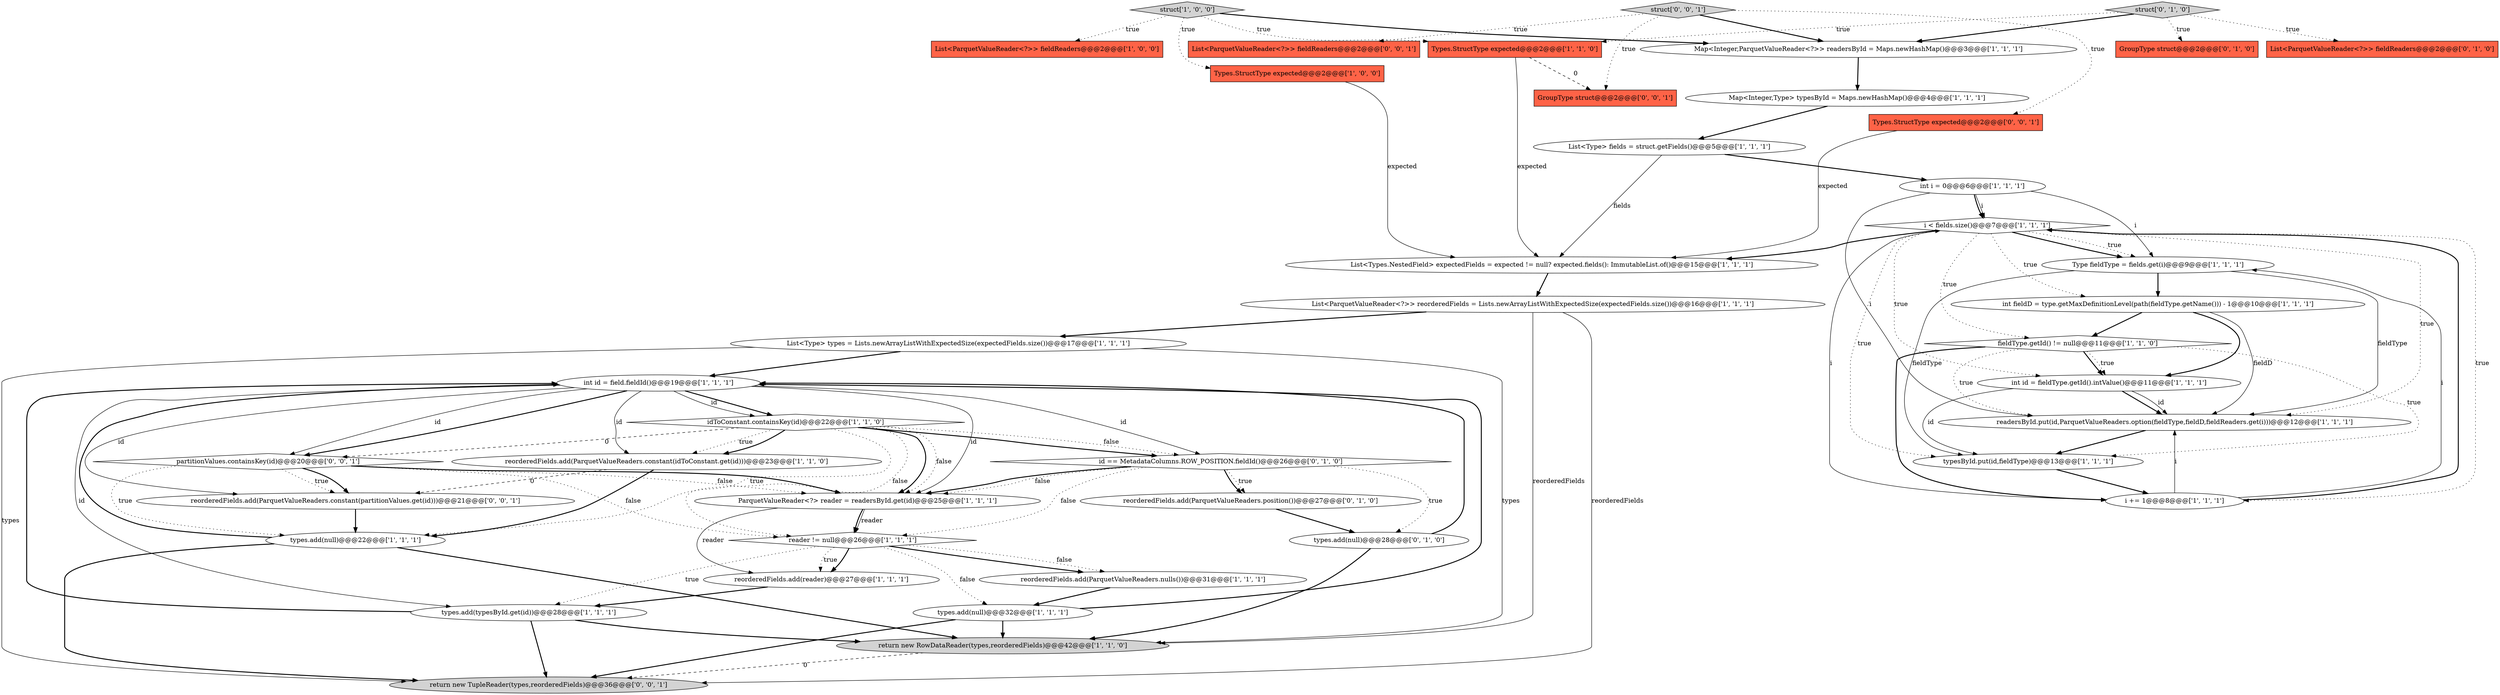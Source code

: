 digraph {
17 [style = filled, label = "Types.StructType expected@@@2@@@['1', '1', '0']", fillcolor = tomato, shape = box image = "AAA0AAABBB1BBB"];
40 [style = filled, label = "partitionValues.containsKey(id)@@@20@@@['0', '0', '1']", fillcolor = white, shape = diamond image = "AAA0AAABBB3BBB"];
5 [style = filled, label = "Type fieldType = fields.get(i)@@@9@@@['1', '1', '1']", fillcolor = white, shape = ellipse image = "AAA0AAABBB1BBB"];
36 [style = filled, label = "reorderedFields.add(ParquetValueReaders.constant(partitionValues.get(id)))@@@21@@@['0', '0', '1']", fillcolor = white, shape = ellipse image = "AAA0AAABBB3BBB"];
15 [style = filled, label = "idToConstant.containsKey(id)@@@22@@@['1', '1', '0']", fillcolor = white, shape = diamond image = "AAA0AAABBB1BBB"];
19 [style = filled, label = "readersById.put(id,ParquetValueReaders.option(fieldType,fieldD,fieldReaders.get(i)))@@@12@@@['1', '1', '1']", fillcolor = white, shape = ellipse image = "AAA0AAABBB1BBB"];
33 [style = filled, label = "GroupType struct@@@2@@@['0', '1', '0']", fillcolor = tomato, shape = box image = "AAA0AAABBB2BBB"];
23 [style = filled, label = "ParquetValueReader<?> reader = readersById.get(id)@@@25@@@['1', '1', '1']", fillcolor = white, shape = ellipse image = "AAA0AAABBB1BBB"];
26 [style = filled, label = "List<ParquetValueReader<?>> reorderedFields = Lists.newArrayListWithExpectedSize(expectedFields.size())@@@16@@@['1', '1', '1']", fillcolor = white, shape = ellipse image = "AAA0AAABBB1BBB"];
0 [style = filled, label = "reorderedFields.add(reader)@@@27@@@['1', '1', '1']", fillcolor = white, shape = ellipse image = "AAA0AAABBB1BBB"];
9 [style = filled, label = "int i = 0@@@6@@@['1', '1', '1']", fillcolor = white, shape = ellipse image = "AAA0AAABBB1BBB"];
8 [style = filled, label = "i += 1@@@8@@@['1', '1', '1']", fillcolor = white, shape = ellipse image = "AAA0AAABBB1BBB"];
10 [style = filled, label = "i < fields.size()@@@7@@@['1', '1', '1']", fillcolor = white, shape = diamond image = "AAA0AAABBB1BBB"];
39 [style = filled, label = "return new TupleReader(types,reorderedFields)@@@36@@@['0', '0', '1']", fillcolor = lightgray, shape = ellipse image = "AAA0AAABBB3BBB"];
41 [style = filled, label = "List<ParquetValueReader<?>> fieldReaders@@@2@@@['0', '0', '1']", fillcolor = tomato, shape = box image = "AAA0AAABBB3BBB"];
27 [style = filled, label = "reorderedFields.add(ParquetValueReaders.constant(idToConstant.get(id)))@@@23@@@['1', '1', '0']", fillcolor = white, shape = ellipse image = "AAA0AAABBB1BBB"];
35 [style = filled, label = "reorderedFields.add(ParquetValueReaders.position())@@@27@@@['0', '1', '0']", fillcolor = white, shape = ellipse image = "AAA1AAABBB2BBB"];
29 [style = filled, label = "List<Types.NestedField> expectedFields = expected != null? expected.fields(): ImmutableList.of()@@@15@@@['1', '1', '1']", fillcolor = white, shape = ellipse image = "AAA0AAABBB1BBB"];
20 [style = filled, label = "fieldType.getId() != null@@@11@@@['1', '1', '0']", fillcolor = white, shape = diamond image = "AAA0AAABBB1BBB"];
3 [style = filled, label = "return new RowDataReader(types,reorderedFields)@@@42@@@['1', '1', '0']", fillcolor = lightgray, shape = ellipse image = "AAA0AAABBB1BBB"];
4 [style = filled, label = "types.add(null)@@@32@@@['1', '1', '1']", fillcolor = white, shape = ellipse image = "AAA0AAABBB1BBB"];
18 [style = filled, label = "types.add(typesById.get(id))@@@28@@@['1', '1', '1']", fillcolor = white, shape = ellipse image = "AAA0AAABBB1BBB"];
22 [style = filled, label = "List<Type> types = Lists.newArrayListWithExpectedSize(expectedFields.size())@@@17@@@['1', '1', '1']", fillcolor = white, shape = ellipse image = "AAA0AAABBB1BBB"];
42 [style = filled, label = "GroupType struct@@@2@@@['0', '0', '1']", fillcolor = tomato, shape = box image = "AAA0AAABBB3BBB"];
25 [style = filled, label = "int fieldD = type.getMaxDefinitionLevel(path(fieldType.getName())) - 1@@@10@@@['1', '1', '1']", fillcolor = white, shape = ellipse image = "AAA0AAABBB1BBB"];
2 [style = filled, label = "types.add(null)@@@22@@@['1', '1', '1']", fillcolor = white, shape = ellipse image = "AAA0AAABBB1BBB"];
32 [style = filled, label = "types.add(null)@@@28@@@['0', '1', '0']", fillcolor = white, shape = ellipse image = "AAA1AAABBB2BBB"];
21 [style = filled, label = "struct['1', '0', '0']", fillcolor = lightgray, shape = diamond image = "AAA0AAABBB1BBB"];
30 [style = filled, label = "List<ParquetValueReader<?>> fieldReaders@@@2@@@['0', '1', '0']", fillcolor = tomato, shape = box image = "AAA0AAABBB2BBB"];
1 [style = filled, label = "Map<Integer,Type> typesById = Maps.newHashMap()@@@4@@@['1', '1', '1']", fillcolor = white, shape = ellipse image = "AAA0AAABBB1BBB"];
6 [style = filled, label = "int id = field.fieldId()@@@19@@@['1', '1', '1']", fillcolor = white, shape = ellipse image = "AAA0AAABBB1BBB"];
24 [style = filled, label = "reader != null@@@26@@@['1', '1', '1']", fillcolor = white, shape = diamond image = "AAA0AAABBB1BBB"];
34 [style = filled, label = "id == MetadataColumns.ROW_POSITION.fieldId()@@@26@@@['0', '1', '0']", fillcolor = white, shape = diamond image = "AAA1AAABBB2BBB"];
11 [style = filled, label = "List<Type> fields = struct.getFields()@@@5@@@['1', '1', '1']", fillcolor = white, shape = ellipse image = "AAA0AAABBB1BBB"];
14 [style = filled, label = "List<ParquetValueReader<?>> fieldReaders@@@2@@@['1', '0', '0']", fillcolor = tomato, shape = box image = "AAA0AAABBB1BBB"];
7 [style = filled, label = "Types.StructType expected@@@2@@@['1', '0', '0']", fillcolor = tomato, shape = box image = "AAA0AAABBB1BBB"];
13 [style = filled, label = "int id = fieldType.getId().intValue()@@@11@@@['1', '1', '1']", fillcolor = white, shape = ellipse image = "AAA0AAABBB1BBB"];
12 [style = filled, label = "Map<Integer,ParquetValueReader<?>> readersById = Maps.newHashMap()@@@3@@@['1', '1', '1']", fillcolor = white, shape = ellipse image = "AAA0AAABBB1BBB"];
38 [style = filled, label = "Types.StructType expected@@@2@@@['0', '0', '1']", fillcolor = tomato, shape = box image = "AAA0AAABBB3BBB"];
28 [style = filled, label = "typesById.put(id,fieldType)@@@13@@@['1', '1', '1']", fillcolor = white, shape = ellipse image = "AAA0AAABBB1BBB"];
37 [style = filled, label = "struct['0', '0', '1']", fillcolor = lightgray, shape = diamond image = "AAA0AAABBB3BBB"];
31 [style = filled, label = "struct['0', '1', '0']", fillcolor = lightgray, shape = diamond image = "AAA0AAABBB2BBB"];
16 [style = filled, label = "reorderedFields.add(ParquetValueReaders.nulls())@@@31@@@['1', '1', '1']", fillcolor = white, shape = ellipse image = "AAA0AAABBB1BBB"];
4->6 [style = bold, label=""];
15->34 [style = dotted, label="false"];
19->28 [style = bold, label=""];
24->4 [style = dotted, label="false"];
36->2 [style = bold, label=""];
34->23 [style = bold, label=""];
12->1 [style = bold, label=""];
23->24 [style = solid, label="reader"];
40->2 [style = dotted, label="true"];
5->19 [style = solid, label="fieldType"];
35->32 [style = bold, label=""];
1->11 [style = bold, label=""];
5->28 [style = solid, label="fieldType"];
34->24 [style = dotted, label="false"];
15->2 [style = dotted, label="true"];
17->42 [style = dashed, label="0"];
25->13 [style = bold, label=""];
21->7 [style = dotted, label="true"];
31->30 [style = dotted, label="true"];
13->28 [style = solid, label="id"];
15->34 [style = bold, label=""];
21->14 [style = dotted, label="true"];
10->5 [style = dotted, label="true"];
4->3 [style = bold, label=""];
10->5 [style = bold, label=""];
20->28 [style = dotted, label="true"];
26->3 [style = solid, label="reorderedFields"];
25->19 [style = solid, label="fieldD"];
26->22 [style = bold, label=""];
10->13 [style = dotted, label="true"];
9->19 [style = solid, label="i"];
16->4 [style = bold, label=""];
22->3 [style = solid, label="types"];
6->15 [style = bold, label=""];
6->40 [style = solid, label="id"];
15->23 [style = bold, label=""];
31->33 [style = dotted, label="true"];
28->8 [style = bold, label=""];
21->17 [style = dotted, label="true"];
24->0 [style = bold, label=""];
2->3 [style = bold, label=""];
27->36 [style = dashed, label="0"];
37->41 [style = dotted, label="true"];
6->15 [style = solid, label="id"];
10->8 [style = dotted, label="true"];
8->10 [style = solid, label="i"];
15->40 [style = dashed, label="0"];
40->23 [style = dotted, label="false"];
34->35 [style = bold, label=""];
10->20 [style = dotted, label="true"];
20->19 [style = dotted, label="true"];
10->19 [style = dotted, label="true"];
9->5 [style = solid, label="i"];
6->23 [style = solid, label="id"];
24->16 [style = dotted, label="false"];
9->10 [style = solid, label="i"];
8->10 [style = bold, label=""];
18->6 [style = bold, label=""];
9->10 [style = bold, label=""];
38->29 [style = solid, label="expected"];
17->29 [style = solid, label="expected"];
15->27 [style = dotted, label="true"];
13->19 [style = bold, label=""];
6->34 [style = solid, label="id"];
2->39 [style = bold, label=""];
27->2 [style = bold, label=""];
22->6 [style = bold, label=""];
40->23 [style = bold, label=""];
15->23 [style = dotted, label="false"];
18->39 [style = bold, label=""];
13->19 [style = solid, label="id"];
20->8 [style = bold, label=""];
31->12 [style = bold, label=""];
8->19 [style = solid, label="i"];
26->39 [style = solid, label="reorderedFields"];
37->38 [style = dotted, label="true"];
20->13 [style = bold, label=""];
37->12 [style = bold, label=""];
24->16 [style = bold, label=""];
7->29 [style = solid, label="expected"];
37->42 [style = dotted, label="true"];
32->6 [style = bold, label=""];
20->13 [style = dotted, label="true"];
2->6 [style = bold, label=""];
40->36 [style = dotted, label="true"];
34->23 [style = dotted, label="false"];
23->0 [style = solid, label="reader"];
8->5 [style = solid, label="i"];
24->18 [style = dotted, label="true"];
18->3 [style = bold, label=""];
6->18 [style = solid, label="id"];
22->39 [style = solid, label="types"];
15->24 [style = dotted, label="false"];
24->0 [style = dotted, label="true"];
23->24 [style = bold, label=""];
3->39 [style = dashed, label="0"];
40->36 [style = bold, label=""];
25->20 [style = bold, label=""];
40->24 [style = dotted, label="false"];
4->39 [style = bold, label=""];
10->28 [style = dotted, label="true"];
34->35 [style = dotted, label="true"];
11->9 [style = bold, label=""];
10->29 [style = bold, label=""];
21->12 [style = bold, label=""];
15->27 [style = bold, label=""];
6->36 [style = solid, label="id"];
10->25 [style = dotted, label="true"];
34->32 [style = dotted, label="true"];
5->25 [style = bold, label=""];
31->17 [style = dotted, label="true"];
32->3 [style = bold, label=""];
11->29 [style = solid, label="fields"];
0->18 [style = bold, label=""];
6->27 [style = solid, label="id"];
6->40 [style = bold, label=""];
29->26 [style = bold, label=""];
}
